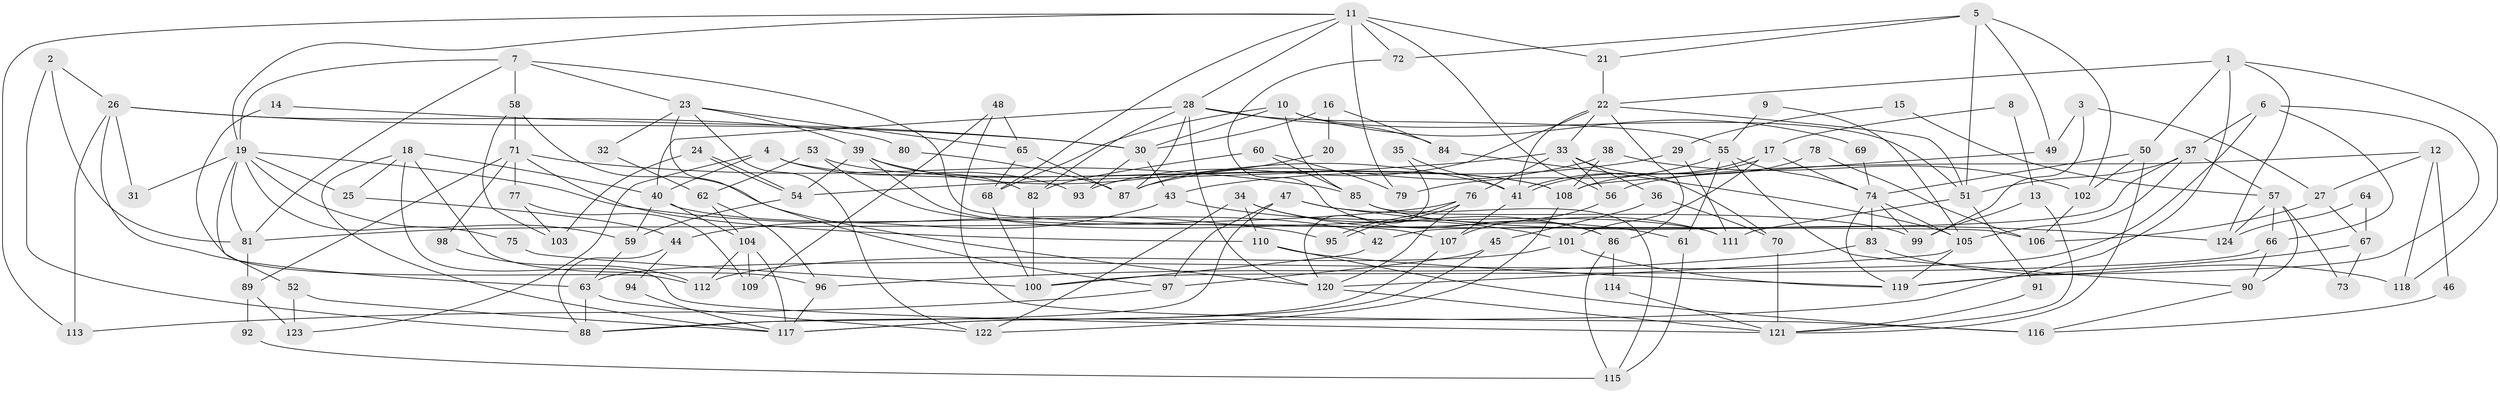 // coarse degree distribution, {9: 0.1, 10: 0.05, 16: 0.05, 4: 0.175, 11: 0.025, 13: 0.025, 8: 0.075, 6: 0.225, 5: 0.075, 3: 0.1, 12: 0.025, 7: 0.075}
// Generated by graph-tools (version 1.1) at 2025/51/03/04/25 22:51:11]
// undirected, 124 vertices, 248 edges
graph export_dot {
  node [color=gray90,style=filled];
  1;
  2;
  3;
  4;
  5;
  6;
  7;
  8;
  9;
  10;
  11;
  12;
  13;
  14;
  15;
  16;
  17;
  18;
  19;
  20;
  21;
  22;
  23;
  24;
  25;
  26;
  27;
  28;
  29;
  30;
  31;
  32;
  33;
  34;
  35;
  36;
  37;
  38;
  39;
  40;
  41;
  42;
  43;
  44;
  45;
  46;
  47;
  48;
  49;
  50;
  51;
  52;
  53;
  54;
  55;
  56;
  57;
  58;
  59;
  60;
  61;
  62;
  63;
  64;
  65;
  66;
  67;
  68;
  69;
  70;
  71;
  72;
  73;
  74;
  75;
  76;
  77;
  78;
  79;
  80;
  81;
  82;
  83;
  84;
  85;
  86;
  87;
  88;
  89;
  90;
  91;
  92;
  93;
  94;
  95;
  96;
  97;
  98;
  99;
  100;
  101;
  102;
  103;
  104;
  105;
  106;
  107;
  108;
  109;
  110;
  111;
  112;
  113;
  114;
  115;
  116;
  117;
  118;
  119;
  120;
  121;
  122;
  123;
  124;
  1 -- 22;
  1 -- 50;
  1 -- 88;
  1 -- 118;
  1 -- 124;
  2 -- 81;
  2 -- 88;
  2 -- 26;
  3 -- 49;
  3 -- 27;
  3 -- 99;
  4 -- 93;
  4 -- 40;
  4 -- 108;
  4 -- 123;
  5 -- 21;
  5 -- 102;
  5 -- 49;
  5 -- 51;
  5 -- 72;
  6 -- 37;
  6 -- 66;
  6 -- 63;
  6 -- 119;
  7 -- 81;
  7 -- 19;
  7 -- 23;
  7 -- 58;
  7 -- 106;
  8 -- 17;
  8 -- 13;
  9 -- 55;
  9 -- 105;
  10 -- 85;
  10 -- 51;
  10 -- 30;
  10 -- 68;
  10 -- 69;
  11 -- 28;
  11 -- 68;
  11 -- 19;
  11 -- 21;
  11 -- 56;
  11 -- 72;
  11 -- 79;
  11 -- 113;
  12 -- 56;
  12 -- 118;
  12 -- 27;
  12 -- 46;
  13 -- 99;
  13 -- 121;
  14 -- 30;
  14 -- 112;
  15 -- 29;
  15 -- 57;
  16 -- 84;
  16 -- 30;
  16 -- 20;
  17 -- 41;
  17 -- 41;
  17 -- 74;
  17 -- 101;
  18 -- 40;
  18 -- 25;
  18 -- 96;
  18 -- 117;
  18 -- 121;
  19 -- 52;
  19 -- 25;
  19 -- 31;
  19 -- 59;
  19 -- 75;
  19 -- 81;
  19 -- 95;
  20 -- 87;
  21 -- 22;
  22 -- 33;
  22 -- 86;
  22 -- 41;
  22 -- 51;
  22 -- 93;
  23 -- 39;
  23 -- 32;
  23 -- 65;
  23 -- 97;
  23 -- 122;
  24 -- 103;
  24 -- 54;
  24 -- 54;
  25 -- 44;
  26 -- 63;
  26 -- 30;
  26 -- 31;
  26 -- 80;
  26 -- 113;
  27 -- 106;
  27 -- 67;
  28 -- 120;
  28 -- 82;
  28 -- 40;
  28 -- 55;
  28 -- 84;
  28 -- 87;
  29 -- 111;
  29 -- 43;
  30 -- 43;
  30 -- 93;
  32 -- 62;
  33 -- 76;
  33 -- 54;
  33 -- 36;
  33 -- 56;
  33 -- 70;
  34 -- 122;
  34 -- 61;
  34 -- 86;
  34 -- 110;
  35 -- 120;
  35 -- 41;
  36 -- 45;
  36 -- 70;
  37 -- 51;
  37 -- 57;
  37 -- 42;
  37 -- 105;
  38 -- 108;
  38 -- 87;
  38 -- 102;
  39 -- 41;
  39 -- 54;
  39 -- 82;
  39 -- 111;
  40 -- 59;
  40 -- 42;
  40 -- 104;
  41 -- 107;
  42 -- 100;
  43 -- 101;
  43 -- 44;
  44 -- 88;
  44 -- 94;
  45 -- 117;
  45 -- 97;
  46 -- 116;
  47 -- 88;
  47 -- 97;
  47 -- 99;
  47 -- 124;
  48 -- 116;
  48 -- 65;
  48 -- 109;
  49 -- 108;
  50 -- 74;
  50 -- 121;
  50 -- 102;
  51 -- 91;
  51 -- 111;
  52 -- 117;
  52 -- 123;
  53 -- 62;
  53 -- 107;
  53 -- 108;
  54 -- 59;
  55 -- 74;
  55 -- 61;
  55 -- 79;
  55 -- 90;
  56 -- 107;
  57 -- 124;
  57 -- 90;
  57 -- 66;
  57 -- 73;
  58 -- 120;
  58 -- 71;
  58 -- 103;
  59 -- 63;
  60 -- 79;
  60 -- 85;
  60 -- 82;
  61 -- 115;
  62 -- 104;
  62 -- 96;
  63 -- 122;
  63 -- 88;
  64 -- 124;
  64 -- 67;
  65 -- 68;
  65 -- 87;
  66 -- 100;
  66 -- 90;
  67 -- 119;
  67 -- 73;
  68 -- 100;
  69 -- 74;
  70 -- 121;
  71 -- 110;
  71 -- 77;
  71 -- 85;
  71 -- 89;
  71 -- 98;
  72 -- 86;
  74 -- 119;
  74 -- 99;
  74 -- 83;
  74 -- 105;
  75 -- 100;
  76 -- 95;
  76 -- 95;
  76 -- 120;
  76 -- 81;
  77 -- 109;
  77 -- 103;
  78 -- 106;
  78 -- 108;
  80 -- 87;
  81 -- 89;
  82 -- 100;
  83 -- 96;
  83 -- 118;
  84 -- 105;
  85 -- 111;
  85 -- 115;
  86 -- 114;
  86 -- 115;
  89 -- 92;
  89 -- 123;
  90 -- 116;
  91 -- 121;
  92 -- 115;
  94 -- 117;
  96 -- 117;
  97 -- 113;
  98 -- 112;
  101 -- 119;
  101 -- 112;
  102 -- 106;
  104 -- 117;
  104 -- 109;
  104 -- 112;
  105 -- 119;
  105 -- 120;
  107 -- 117;
  108 -- 122;
  110 -- 119;
  110 -- 116;
  114 -- 121;
  120 -- 121;
}
